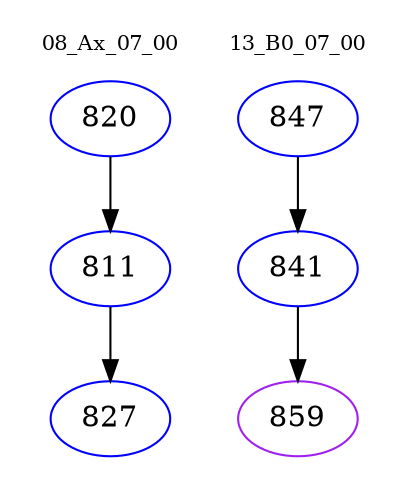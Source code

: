 digraph{
subgraph cluster_0 {
color = white
label = "08_Ax_07_00";
fontsize=10;
T0_820 [label="820", color="blue"]
T0_820 -> T0_811 [color="black"]
T0_811 [label="811", color="blue"]
T0_811 -> T0_827 [color="black"]
T0_827 [label="827", color="blue"]
}
subgraph cluster_1 {
color = white
label = "13_B0_07_00";
fontsize=10;
T1_847 [label="847", color="blue"]
T1_847 -> T1_841 [color="black"]
T1_841 [label="841", color="blue"]
T1_841 -> T1_859 [color="black"]
T1_859 [label="859", color="purple"]
}
}
